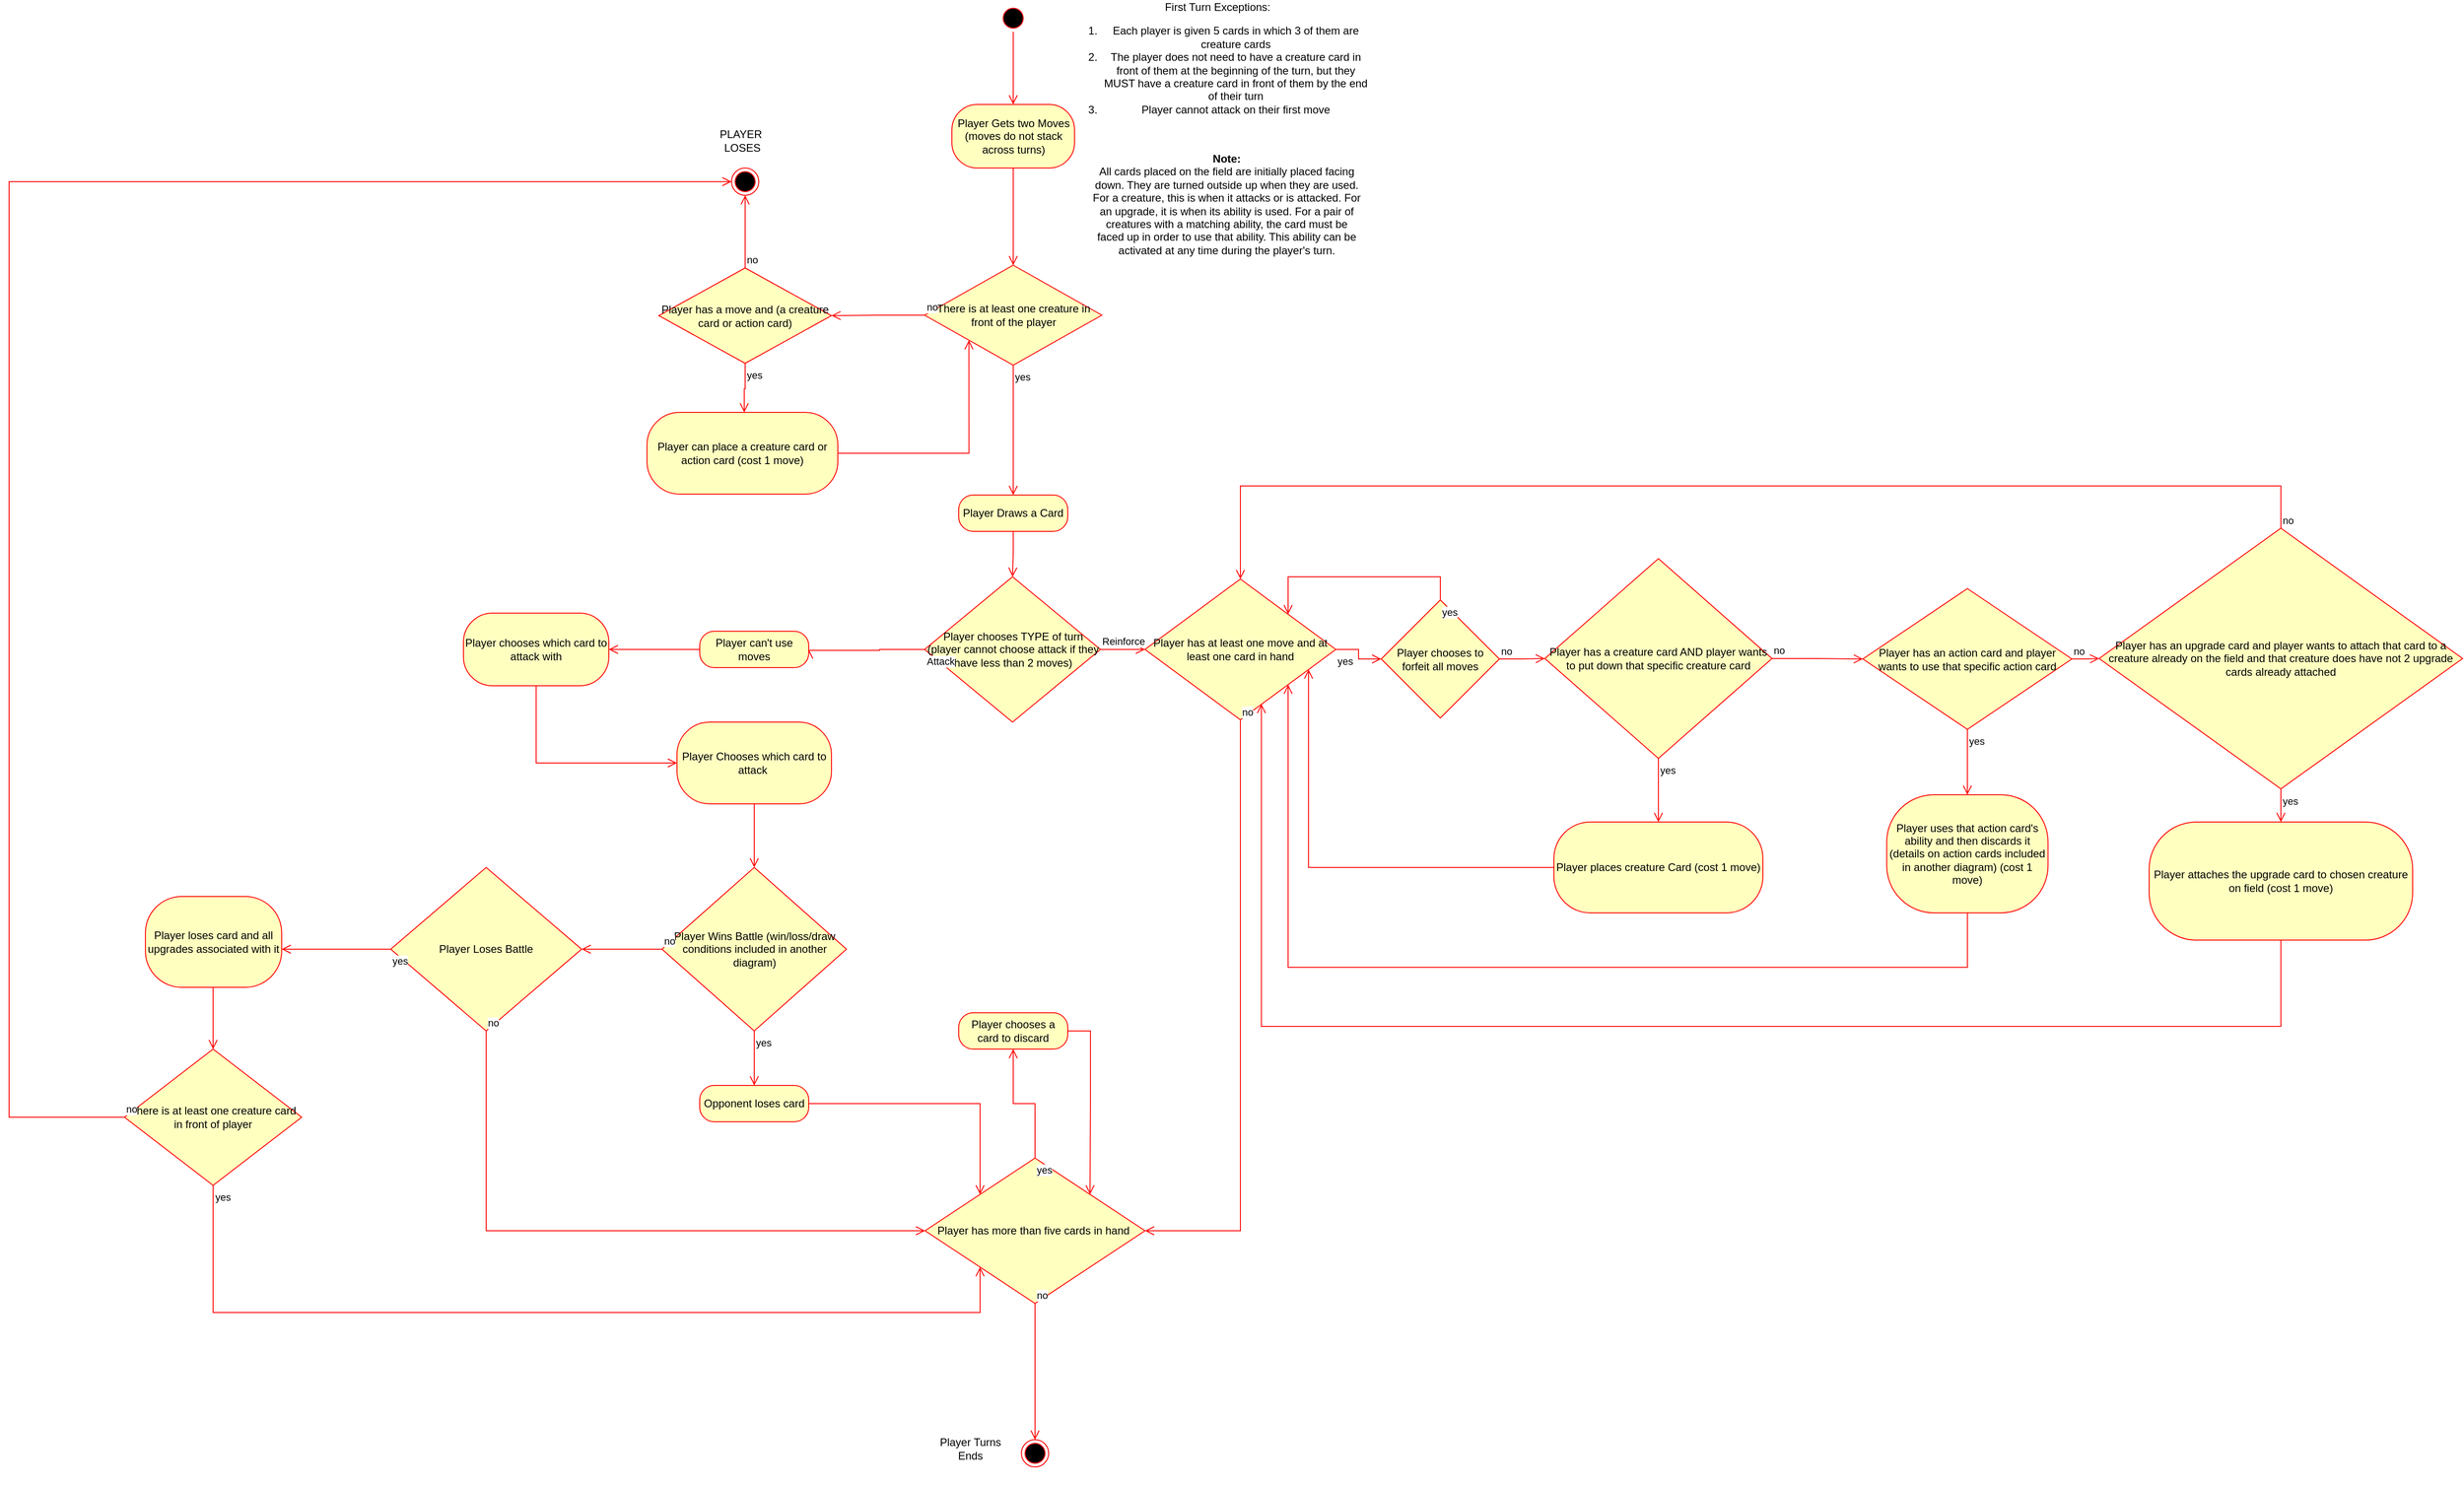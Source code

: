 <mxfile version="21.6.1" type="device">
  <diagram name="Page-1" id="856n5ReWDp7GWS6bLPx3">
    <mxGraphModel dx="1630" dy="496" grid="1" gridSize="10" guides="1" tooltips="1" connect="1" arrows="1" fold="1" page="1" pageScale="1" pageWidth="850" pageHeight="1100" math="0" shadow="0">
      <root>
        <mxCell id="0" />
        <mxCell id="1" parent="0" />
        <mxCell id="zRCv-B-fkHsfVVYk48xq-1" value="" style="ellipse;html=1;shape=startState;fillColor=#000000;strokeColor=#ff0000;" parent="1" vertex="1">
          <mxGeometry x="340" y="10" width="30" height="30" as="geometry" />
        </mxCell>
        <mxCell id="zRCv-B-fkHsfVVYk48xq-2" value="" style="edgeStyle=orthogonalEdgeStyle;html=1;verticalAlign=bottom;endArrow=open;endSize=8;strokeColor=#ff0000;rounded=0;entryX=0.5;entryY=0;entryDx=0;entryDy=0;" parent="1" source="zRCv-B-fkHsfVVYk48xq-1" target="zRCv-B-fkHsfVVYk48xq-13" edge="1">
          <mxGeometry relative="1" as="geometry">
            <mxPoint x="355" y="120" as="targetPoint" />
          </mxGeometry>
        </mxCell>
        <mxCell id="zRCv-B-fkHsfVVYk48xq-3" value="First Turn Exceptions:&lt;br&gt;&lt;ol&gt;&lt;li&gt;Each player is given 5 cards in which 3 of them are creature cards&lt;/li&gt;&lt;li&gt;The player does not need to have a creature card in front of them at the beginning of the turn, but they MUST have a creature card in front of them by the end of their turn&lt;/li&gt;&lt;li&gt;Player cannot attack on their first move&lt;/li&gt;&lt;/ol&gt;" style="text;html=1;strokeColor=none;fillColor=none;align=center;verticalAlign=middle;whiteSpace=wrap;rounded=0;" parent="1" vertex="1">
          <mxGeometry x="410" y="20" width="340" height="110" as="geometry" />
        </mxCell>
        <mxCell id="zRCv-B-fkHsfVVYk48xq-4" value="There is at least one creature in front of the player" style="rhombus;whiteSpace=wrap;html=1;fontColor=#000000;fillColor=#ffffc0;strokeColor=#ff0000;" parent="1" vertex="1">
          <mxGeometry x="257.5" y="297" width="195" height="110" as="geometry" />
        </mxCell>
        <mxCell id="zRCv-B-fkHsfVVYk48xq-5" value="no" style="edgeStyle=orthogonalEdgeStyle;html=1;align=left;verticalAlign=bottom;endArrow=open;endSize=8;strokeColor=#ff0000;rounded=0;entryX=1;entryY=0.5;entryDx=0;entryDy=0;" parent="1" source="zRCv-B-fkHsfVVYk48xq-4" target="zRCv-B-fkHsfVVYk48xq-10" edge="1">
          <mxGeometry x="-1" relative="1" as="geometry">
            <mxPoint x="570" y="352" as="targetPoint" />
          </mxGeometry>
        </mxCell>
        <mxCell id="zRCv-B-fkHsfVVYk48xq-6" value="yes" style="edgeStyle=orthogonalEdgeStyle;html=1;align=left;verticalAlign=top;endArrow=open;endSize=8;strokeColor=#ff0000;rounded=0;entryX=0.5;entryY=0;entryDx=0;entryDy=0;" parent="1" source="zRCv-B-fkHsfVVYk48xq-4" target="zRCv-B-fkHsfVVYk48xq-19" edge="1">
          <mxGeometry x="-1" relative="1" as="geometry">
            <mxPoint x="355" y="487" as="targetPoint" />
          </mxGeometry>
        </mxCell>
        <mxCell id="zRCv-B-fkHsfVVYk48xq-10" value="Player has a move and (a creature card or action card)" style="rhombus;whiteSpace=wrap;html=1;fontColor=#000000;fillColor=#ffffc0;strokeColor=#ff0000;" parent="1" vertex="1">
          <mxGeometry x="-35" y="300" width="190" height="105" as="geometry" />
        </mxCell>
        <mxCell id="zRCv-B-fkHsfVVYk48xq-11" value="no" style="edgeStyle=orthogonalEdgeStyle;html=1;align=left;verticalAlign=bottom;endArrow=open;endSize=8;strokeColor=#ff0000;rounded=0;entryX=0.5;entryY=1;entryDx=0;entryDy=0;" parent="1" source="zRCv-B-fkHsfVVYk48xq-10" target="zRCv-B-fkHsfVVYk48xq-17" edge="1">
          <mxGeometry x="-1" relative="1" as="geometry">
            <mxPoint x="145" y="322" as="targetPoint" />
          </mxGeometry>
        </mxCell>
        <mxCell id="zRCv-B-fkHsfVVYk48xq-12" value="yes" style="edgeStyle=orthogonalEdgeStyle;html=1;align=left;verticalAlign=top;endArrow=open;endSize=8;strokeColor=#ff0000;rounded=0;" parent="1" source="zRCv-B-fkHsfVVYk48xq-10" target="zRCv-B-fkHsfVVYk48xq-15" edge="1">
          <mxGeometry x="-1" relative="1" as="geometry">
            <mxPoint x="60" y="457" as="targetPoint" />
            <Array as="points">
              <mxPoint x="60" y="433" />
              <mxPoint x="59" y="433" />
            </Array>
          </mxGeometry>
        </mxCell>
        <mxCell id="zRCv-B-fkHsfVVYk48xq-13" value="Player Gets two Moves (moves do not stack across turns)" style="rounded=1;whiteSpace=wrap;html=1;arcSize=40;fontColor=#000000;fillColor=#ffffc0;strokeColor=#ff0000;" parent="1" vertex="1">
          <mxGeometry x="287.5" y="120" width="135" height="70" as="geometry" />
        </mxCell>
        <mxCell id="zRCv-B-fkHsfVVYk48xq-14" value="" style="edgeStyle=orthogonalEdgeStyle;html=1;verticalAlign=bottom;endArrow=open;endSize=8;strokeColor=#ff0000;rounded=0;entryX=0.5;entryY=0;entryDx=0;entryDy=0;" parent="1" source="zRCv-B-fkHsfVVYk48xq-13" target="zRCv-B-fkHsfVVYk48xq-4" edge="1">
          <mxGeometry relative="1" as="geometry">
            <mxPoint x="355" y="240" as="targetPoint" />
          </mxGeometry>
        </mxCell>
        <mxCell id="zRCv-B-fkHsfVVYk48xq-15" value="Player can place a creature card or action card (cost 1 move)" style="rounded=1;whiteSpace=wrap;html=1;arcSize=40;fontColor=#000000;fillColor=#ffffc0;strokeColor=#ff0000;" parent="1" vertex="1">
          <mxGeometry x="-48" y="459" width="210" height="90" as="geometry" />
        </mxCell>
        <mxCell id="zRCv-B-fkHsfVVYk48xq-16" value="" style="edgeStyle=orthogonalEdgeStyle;html=1;verticalAlign=bottom;endArrow=open;endSize=8;strokeColor=#ff0000;rounded=0;entryX=0;entryY=1;entryDx=0;entryDy=0;" parent="1" source="zRCv-B-fkHsfVVYk48xq-15" target="zRCv-B-fkHsfVVYk48xq-4" edge="1">
          <mxGeometry relative="1" as="geometry">
            <mxPoint x="665" y="590" as="targetPoint" />
          </mxGeometry>
        </mxCell>
        <mxCell id="zRCv-B-fkHsfVVYk48xq-17" value="" style="ellipse;html=1;shape=endState;fillColor=#000000;strokeColor=#ff0000;" parent="1" vertex="1">
          <mxGeometry x="45" y="190" width="30" height="30" as="geometry" />
        </mxCell>
        <mxCell id="zRCv-B-fkHsfVVYk48xq-18" value="PLAYER&amp;nbsp;&lt;br&gt;LOSES" style="text;html=1;strokeColor=none;fillColor=none;align=center;verticalAlign=middle;whiteSpace=wrap;rounded=0;" parent="1" vertex="1">
          <mxGeometry x="27" y="145" width="60" height="30" as="geometry" />
        </mxCell>
        <mxCell id="zRCv-B-fkHsfVVYk48xq-19" value="Player Draws a Card" style="rounded=1;whiteSpace=wrap;html=1;arcSize=40;fontColor=#000000;fillColor=#ffffc0;strokeColor=#ff0000;" parent="1" vertex="1">
          <mxGeometry x="295" y="550" width="120" height="40" as="geometry" />
        </mxCell>
        <mxCell id="zRCv-B-fkHsfVVYk48xq-20" value="" style="edgeStyle=orthogonalEdgeStyle;html=1;verticalAlign=bottom;endArrow=open;endSize=8;strokeColor=#ff0000;rounded=0;entryX=0.5;entryY=0;entryDx=0;entryDy=0;" parent="1" source="zRCv-B-fkHsfVVYk48xq-19" target="zRCv-B-fkHsfVVYk48xq-23" edge="1">
          <mxGeometry relative="1" as="geometry">
            <mxPoint x="355" y="640" as="targetPoint" />
          </mxGeometry>
        </mxCell>
        <mxCell id="zRCv-B-fkHsfVVYk48xq-23" value="Player chooses TYPE of turn&lt;br&gt;(player cannot choose attack if they have less than 2 moves)" style="rhombus;whiteSpace=wrap;html=1;fontColor=#000000;fillColor=#ffffc0;strokeColor=#ff0000;" parent="1" vertex="1">
          <mxGeometry x="257.5" y="640" width="193.5" height="160" as="geometry" />
        </mxCell>
        <mxCell id="zRCv-B-fkHsfVVYk48xq-24" value="Reinforce" style="edgeStyle=orthogonalEdgeStyle;html=1;align=left;verticalAlign=bottom;endArrow=open;endSize=8;strokeColor=#ff0000;rounded=0;entryX=0;entryY=0.5;entryDx=0;entryDy=0;" parent="1" source="zRCv-B-fkHsfVVYk48xq-23" target="zRCv-B-fkHsfVVYk48xq-56" edge="1">
          <mxGeometry x="-1" relative="1" as="geometry">
            <mxPoint x="540" y="720" as="targetPoint" />
          </mxGeometry>
        </mxCell>
        <mxCell id="zRCv-B-fkHsfVVYk48xq-25" value="Attack" style="edgeStyle=orthogonalEdgeStyle;html=1;align=left;verticalAlign=top;endArrow=open;endSize=8;strokeColor=#ff0000;rounded=0;entryX=1;entryY=0.5;entryDx=0;entryDy=0;" parent="1" source="zRCv-B-fkHsfVVYk48xq-23" target="zRCv-B-fkHsfVVYk48xq-54" edge="1">
          <mxGeometry x="-1" relative="1" as="geometry">
            <mxPoint x="200" y="720" as="targetPoint" />
            <Array as="points">
              <mxPoint x="208" y="720" />
              <mxPoint x="208" y="721" />
            </Array>
            <mxPoint as="offset" />
          </mxGeometry>
        </mxCell>
        <mxCell id="zRCv-B-fkHsfVVYk48xq-29" value="Player chooses which card to attack with" style="rounded=1;whiteSpace=wrap;html=1;arcSize=40;fontColor=#000000;fillColor=#ffffc0;strokeColor=#ff0000;" parent="1" vertex="1">
          <mxGeometry x="-250" y="680" width="160" height="80" as="geometry" />
        </mxCell>
        <mxCell id="zRCv-B-fkHsfVVYk48xq-30" value="" style="edgeStyle=orthogonalEdgeStyle;html=1;verticalAlign=bottom;endArrow=open;endSize=8;strokeColor=#ff0000;rounded=0;entryX=0;entryY=0.5;entryDx=0;entryDy=0;" parent="1" source="zRCv-B-fkHsfVVYk48xq-29" target="zRCv-B-fkHsfVVYk48xq-31" edge="1">
          <mxGeometry relative="1" as="geometry">
            <mxPoint x="70" y="790" as="targetPoint" />
            <Array as="points">
              <mxPoint x="-170" y="845" />
            </Array>
          </mxGeometry>
        </mxCell>
        <mxCell id="zRCv-B-fkHsfVVYk48xq-31" value="Player Chooses which card to attack&amp;nbsp;" style="rounded=1;whiteSpace=wrap;html=1;arcSize=40;fontColor=#000000;fillColor=#ffffc0;strokeColor=#ff0000;" parent="1" vertex="1">
          <mxGeometry x="-15" y="800" width="170" height="90" as="geometry" />
        </mxCell>
        <mxCell id="zRCv-B-fkHsfVVYk48xq-32" value="" style="edgeStyle=orthogonalEdgeStyle;html=1;verticalAlign=bottom;endArrow=open;endSize=8;strokeColor=#ff0000;rounded=0;entryX=0.5;entryY=0;entryDx=0;entryDy=0;" parent="1" source="zRCv-B-fkHsfVVYk48xq-31" target="zRCv-B-fkHsfVVYk48xq-33" edge="1">
          <mxGeometry relative="1" as="geometry">
            <mxPoint x="70" y="930" as="targetPoint" />
            <Array as="points">
              <mxPoint x="70" y="950" />
            </Array>
          </mxGeometry>
        </mxCell>
        <mxCell id="zRCv-B-fkHsfVVYk48xq-33" value="Player Wins Battle (win/loss/draw conditions included in another diagram)" style="rhombus;whiteSpace=wrap;html=1;fontColor=#000000;fillColor=#ffffc0;strokeColor=#ff0000;" parent="1" vertex="1">
          <mxGeometry x="-31.5" y="960" width="203" height="180" as="geometry" />
        </mxCell>
        <mxCell id="zRCv-B-fkHsfVVYk48xq-34" value="no" style="edgeStyle=orthogonalEdgeStyle;html=1;align=left;verticalAlign=bottom;endArrow=open;endSize=8;strokeColor=#ff0000;rounded=0;exitX=0;exitY=0.5;exitDx=0;exitDy=0;" parent="1" source="zRCv-B-fkHsfVVYk48xq-33" edge="1">
          <mxGeometry x="-1" relative="1" as="geometry">
            <mxPoint x="-120" y="1050" as="targetPoint" />
            <Array as="points">
              <mxPoint x="-80" y="1050" />
              <mxPoint x="-80" y="1050" />
            </Array>
          </mxGeometry>
        </mxCell>
        <mxCell id="zRCv-B-fkHsfVVYk48xq-35" value="yes" style="edgeStyle=orthogonalEdgeStyle;html=1;align=left;verticalAlign=top;endArrow=open;endSize=8;strokeColor=#ff0000;rounded=0;entryX=0.5;entryY=0;entryDx=0;entryDy=0;" parent="1" source="zRCv-B-fkHsfVVYk48xq-33" target="zRCv-B-fkHsfVVYk48xq-43" edge="1">
          <mxGeometry x="-1" relative="1" as="geometry">
            <mxPoint x="70" y="1190" as="targetPoint" />
          </mxGeometry>
        </mxCell>
        <mxCell id="zRCv-B-fkHsfVVYk48xq-37" value="Player Turns Ends" style="text;html=1;strokeColor=none;fillColor=none;align=center;verticalAlign=middle;whiteSpace=wrap;rounded=0;" parent="1" vertex="1">
          <mxGeometry x="257.5" y="1560" width="100" height="80" as="geometry" />
        </mxCell>
        <mxCell id="zRCv-B-fkHsfVVYk48xq-38" value="Player Loses Battle" style="rhombus;whiteSpace=wrap;html=1;fontColor=#000000;fillColor=#ffffc0;strokeColor=#ff0000;" parent="1" vertex="1">
          <mxGeometry x="-330" y="960" width="210" height="180" as="geometry" />
        </mxCell>
        <mxCell id="zRCv-B-fkHsfVVYk48xq-39" value="no" style="edgeStyle=orthogonalEdgeStyle;html=1;align=left;verticalAlign=bottom;endArrow=open;endSize=8;strokeColor=#ff0000;rounded=0;entryX=0;entryY=0.5;entryDx=0;entryDy=0;" parent="1" source="zRCv-B-fkHsfVVYk48xq-38" target="zRCv-B-fkHsfVVYk48xq-107" edge="1">
          <mxGeometry x="-1" relative="1" as="geometry">
            <mxPoint x="200" y="1340" as="targetPoint" />
            <Array as="points">
              <mxPoint x="-225" y="1360" />
            </Array>
          </mxGeometry>
        </mxCell>
        <mxCell id="zRCv-B-fkHsfVVYk48xq-40" value="yes" style="edgeStyle=orthogonalEdgeStyle;html=1;align=left;verticalAlign=top;endArrow=open;endSize=8;strokeColor=#ff0000;rounded=0;entryX=1;entryY=0.58;entryDx=0;entryDy=0;entryPerimeter=0;" parent="1" source="zRCv-B-fkHsfVVYk48xq-38" target="zRCv-B-fkHsfVVYk48xq-49" edge="1">
          <mxGeometry x="-1" relative="1" as="geometry">
            <mxPoint x="-440" y="1050" as="targetPoint" />
          </mxGeometry>
        </mxCell>
        <mxCell id="zRCv-B-fkHsfVVYk48xq-43" value="Opponent loses card" style="rounded=1;whiteSpace=wrap;html=1;arcSize=40;fontColor=#000000;fillColor=#ffffc0;strokeColor=#ff0000;" parent="1" vertex="1">
          <mxGeometry x="10" y="1200" width="120" height="40" as="geometry" />
        </mxCell>
        <mxCell id="zRCv-B-fkHsfVVYk48xq-44" value="" style="edgeStyle=orthogonalEdgeStyle;html=1;verticalAlign=bottom;endArrow=open;endSize=8;strokeColor=#ff0000;rounded=0;entryX=0;entryY=0;entryDx=0;entryDy=0;" parent="1" source="zRCv-B-fkHsfVVYk48xq-43" target="zRCv-B-fkHsfVVYk48xq-107" edge="1">
          <mxGeometry relative="1" as="geometry">
            <mxPoint x="215" y="1325" as="targetPoint" />
          </mxGeometry>
        </mxCell>
        <mxCell id="zRCv-B-fkHsfVVYk48xq-49" value="Player loses card and all upgrades associated with it" style="rounded=1;whiteSpace=wrap;html=1;arcSize=40;fontColor=#000000;fillColor=#ffffc0;strokeColor=#ff0000;" parent="1" vertex="1">
          <mxGeometry x="-600" y="992" width="150" height="100" as="geometry" />
        </mxCell>
        <mxCell id="zRCv-B-fkHsfVVYk48xq-50" value="" style="edgeStyle=orthogonalEdgeStyle;html=1;verticalAlign=bottom;endArrow=open;endSize=8;strokeColor=#ff0000;rounded=0;entryX=0.5;entryY=0;entryDx=0;entryDy=0;" parent="1" source="zRCv-B-fkHsfVVYk48xq-49" target="zRCv-B-fkHsfVVYk48xq-51" edge="1">
          <mxGeometry relative="1" as="geometry">
            <mxPoint x="-520" y="1130" as="targetPoint" />
            <Array as="points">
              <mxPoint x="-525" y="1160" />
            </Array>
          </mxGeometry>
        </mxCell>
        <mxCell id="zRCv-B-fkHsfVVYk48xq-51" value="There is at least one creature card in front of player" style="rhombus;whiteSpace=wrap;html=1;fontColor=#000000;fillColor=#ffffc0;strokeColor=#ff0000;" parent="1" vertex="1">
          <mxGeometry x="-623" y="1160" width="195" height="150" as="geometry" />
        </mxCell>
        <mxCell id="zRCv-B-fkHsfVVYk48xq-52" value="no" style="edgeStyle=orthogonalEdgeStyle;html=1;align=left;verticalAlign=bottom;endArrow=open;endSize=8;strokeColor=#ff0000;rounded=0;entryX=0;entryY=0.5;entryDx=0;entryDy=0;" parent="1" source="zRCv-B-fkHsfVVYk48xq-51" target="zRCv-B-fkHsfVVYk48xq-17" edge="1">
          <mxGeometry x="-1" relative="1" as="geometry">
            <mxPoint x="-750" y="980" as="targetPoint" />
            <Array as="points">
              <mxPoint x="-750" y="1235" />
              <mxPoint x="-750" y="205" />
            </Array>
          </mxGeometry>
        </mxCell>
        <mxCell id="zRCv-B-fkHsfVVYk48xq-53" value="yes" style="edgeStyle=orthogonalEdgeStyle;html=1;align=left;verticalAlign=top;endArrow=open;endSize=8;strokeColor=#ff0000;rounded=0;entryX=0;entryY=1;entryDx=0;entryDy=0;" parent="1" source="zRCv-B-fkHsfVVYk48xq-51" target="zRCv-B-fkHsfVVYk48xq-107" edge="1">
          <mxGeometry x="-1" relative="1" as="geometry">
            <mxPoint x="215" y="1355" as="targetPoint" />
            <Array as="points">
              <mxPoint x="-525" y="1450" />
              <mxPoint x="319" y="1450" />
            </Array>
          </mxGeometry>
        </mxCell>
        <mxCell id="zRCv-B-fkHsfVVYk48xq-54" value="Player can&#39;t use moves" style="rounded=1;whiteSpace=wrap;html=1;arcSize=40;fontColor=#000000;fillColor=#ffffc0;strokeColor=#ff0000;" parent="1" vertex="1">
          <mxGeometry x="10" y="700" width="120" height="40" as="geometry" />
        </mxCell>
        <mxCell id="zRCv-B-fkHsfVVYk48xq-55" value="" style="edgeStyle=orthogonalEdgeStyle;html=1;verticalAlign=bottom;endArrow=open;endSize=8;strokeColor=#ff0000;rounded=0;" parent="1" source="zRCv-B-fkHsfVVYk48xq-54" target="zRCv-B-fkHsfVVYk48xq-29" edge="1">
          <mxGeometry relative="1" as="geometry">
            <mxPoint x="102" y="790" as="targetPoint" />
          </mxGeometry>
        </mxCell>
        <mxCell id="zRCv-B-fkHsfVVYk48xq-56" value="Player has at least one move and at least one card in hand" style="rhombus;whiteSpace=wrap;html=1;fontColor=#000000;fillColor=#ffffc0;strokeColor=#ff0000;" parent="1" vertex="1">
          <mxGeometry x="500" y="642.5" width="210" height="155" as="geometry" />
        </mxCell>
        <mxCell id="zRCv-B-fkHsfVVYk48xq-57" value="no" style="edgeStyle=orthogonalEdgeStyle;html=1;align=left;verticalAlign=bottom;endArrow=open;endSize=8;strokeColor=#ff0000;rounded=0;exitX=0.5;exitY=1;exitDx=0;exitDy=0;entryX=1;entryY=0.5;entryDx=0;entryDy=0;" parent="1" source="zRCv-B-fkHsfVVYk48xq-56" target="zRCv-B-fkHsfVVYk48xq-107" edge="1">
          <mxGeometry x="-1" relative="1" as="geometry">
            <mxPoint x="605" y="1440" as="targetPoint" />
          </mxGeometry>
        </mxCell>
        <mxCell id="zRCv-B-fkHsfVVYk48xq-58" value="yes" style="edgeStyle=orthogonalEdgeStyle;html=1;align=left;verticalAlign=top;endArrow=open;endSize=8;strokeColor=#ff0000;rounded=0;entryX=0;entryY=0.5;entryDx=0;entryDy=0;" parent="1" source="zRCv-B-fkHsfVVYk48xq-56" target="zRCv-B-fkHsfVVYk48xq-104" edge="1">
          <mxGeometry x="-1" relative="1" as="geometry">
            <mxPoint x="690" y="600" as="targetPoint" />
          </mxGeometry>
        </mxCell>
        <mxCell id="zRCv-B-fkHsfVVYk48xq-59" value="Player has a creature card AND player wants to put down that specific creature card" style="rhombus;whiteSpace=wrap;html=1;fontColor=#000000;fillColor=#ffffc0;strokeColor=#ff0000;" parent="1" vertex="1">
          <mxGeometry x="940" y="620" width="250" height="220" as="geometry" />
        </mxCell>
        <mxCell id="zRCv-B-fkHsfVVYk48xq-60" value="no" style="edgeStyle=orthogonalEdgeStyle;html=1;align=left;verticalAlign=bottom;endArrow=open;endSize=8;strokeColor=#ff0000;rounded=0;entryX=0;entryY=0.5;entryDx=0;entryDy=0;" parent="1" source="zRCv-B-fkHsfVVYk48xq-59" target="zRCv-B-fkHsfVVYk48xq-64" edge="1">
          <mxGeometry x="-1" relative="1" as="geometry">
            <mxPoint x="1110" y="730" as="targetPoint" />
          </mxGeometry>
        </mxCell>
        <mxCell id="zRCv-B-fkHsfVVYk48xq-61" value="yes" style="edgeStyle=orthogonalEdgeStyle;html=1;align=left;verticalAlign=top;endArrow=open;endSize=8;strokeColor=#ff0000;rounded=0;entryX=0.5;entryY=0;entryDx=0;entryDy=0;" parent="1" source="zRCv-B-fkHsfVVYk48xq-59" target="zRCv-B-fkHsfVVYk48xq-62" edge="1">
          <mxGeometry x="-1" relative="1" as="geometry">
            <mxPoint x="905" y="890" as="targetPoint" />
          </mxGeometry>
        </mxCell>
        <mxCell id="zRCv-B-fkHsfVVYk48xq-62" value="Player places creature Card (cost 1 move)" style="rounded=1;whiteSpace=wrap;html=1;arcSize=40;fontColor=#000000;fillColor=#ffffc0;strokeColor=#ff0000;" parent="1" vertex="1">
          <mxGeometry x="950" y="910" width="230" height="100" as="geometry" />
        </mxCell>
        <mxCell id="zRCv-B-fkHsfVVYk48xq-63" value="" style="edgeStyle=orthogonalEdgeStyle;html=1;verticalAlign=bottom;endArrow=open;endSize=8;strokeColor=#ff0000;rounded=0;exitX=0;exitY=0.5;exitDx=0;exitDy=0;entryX=0.857;entryY=0.642;entryDx=0;entryDy=0;entryPerimeter=0;" parent="1" source="zRCv-B-fkHsfVVYk48xq-62" target="zRCv-B-fkHsfVVYk48xq-56" edge="1">
          <mxGeometry relative="1" as="geometry">
            <mxPoint x="680" y="750" as="targetPoint" />
            <mxPoint x="760" y="907" as="sourcePoint" />
          </mxGeometry>
        </mxCell>
        <mxCell id="zRCv-B-fkHsfVVYk48xq-64" value="Player has an action card and player wants to use that specific action card" style="rhombus;whiteSpace=wrap;html=1;fontColor=#000000;fillColor=#ffffc0;strokeColor=#ff0000;" parent="1" vertex="1">
          <mxGeometry x="1290" y="653" width="230" height="155" as="geometry" />
        </mxCell>
        <mxCell id="zRCv-B-fkHsfVVYk48xq-65" value="no" style="edgeStyle=orthogonalEdgeStyle;html=1;align=left;verticalAlign=bottom;endArrow=open;endSize=8;strokeColor=#ff0000;rounded=0;entryX=0;entryY=0.5;entryDx=0;entryDy=0;" parent="1" source="zRCv-B-fkHsfVVYk48xq-64" target="zRCv-B-fkHsfVVYk48xq-69" edge="1">
          <mxGeometry x="-1" relative="1" as="geometry">
            <mxPoint x="1420" y="730" as="targetPoint" />
          </mxGeometry>
        </mxCell>
        <mxCell id="zRCv-B-fkHsfVVYk48xq-66" value="yes" style="edgeStyle=orthogonalEdgeStyle;html=1;align=left;verticalAlign=top;endArrow=open;endSize=8;strokeColor=#ff0000;rounded=0;entryX=0.5;entryY=0;entryDx=0;entryDy=0;" parent="1" source="zRCv-B-fkHsfVVYk48xq-64" target="zRCv-B-fkHsfVVYk48xq-67" edge="1">
          <mxGeometry x="-1" relative="1" as="geometry">
            <mxPoint x="1245" y="870" as="targetPoint" />
          </mxGeometry>
        </mxCell>
        <mxCell id="zRCv-B-fkHsfVVYk48xq-67" value="Player uses that action card&#39;s ability and then discards it (details on action cards included in another diagram) (cost 1 move)" style="rounded=1;whiteSpace=wrap;html=1;arcSize=40;fontColor=#000000;fillColor=#ffffc0;strokeColor=#ff0000;" parent="1" vertex="1">
          <mxGeometry x="1316.25" y="880" width="177.5" height="130" as="geometry" />
        </mxCell>
        <mxCell id="zRCv-B-fkHsfVVYk48xq-68" value="" style="edgeStyle=orthogonalEdgeStyle;html=1;verticalAlign=bottom;endArrow=open;endSize=8;strokeColor=#ff0000;rounded=0;entryX=1;entryY=1;entryDx=0;entryDy=0;" parent="1" source="zRCv-B-fkHsfVVYk48xq-67" target="zRCv-B-fkHsfVVYk48xq-56" edge="1">
          <mxGeometry relative="1" as="geometry">
            <mxPoint x="1245" y="1020" as="targetPoint" />
            <Array as="points">
              <mxPoint x="1405" y="1070" />
              <mxPoint x="658" y="1070" />
            </Array>
          </mxGeometry>
        </mxCell>
        <mxCell id="zRCv-B-fkHsfVVYk48xq-69" value="Player has an upgrade card and player wants to attach that card to a creature already on the field and that creature does have not 2 upgrade cards already attached" style="rhombus;whiteSpace=wrap;html=1;fontColor=#000000;fillColor=#ffffc0;strokeColor=#ff0000;" parent="1" vertex="1">
          <mxGeometry x="1550" y="586.5" width="400" height="287" as="geometry" />
        </mxCell>
        <mxCell id="zRCv-B-fkHsfVVYk48xq-70" value="no" style="edgeStyle=orthogonalEdgeStyle;html=1;align=left;verticalAlign=bottom;endArrow=open;endSize=8;strokeColor=#ff0000;rounded=0;entryX=0.5;entryY=0;entryDx=0;entryDy=0;exitX=0.5;exitY=0;exitDx=0;exitDy=0;" parent="1" source="zRCv-B-fkHsfVVYk48xq-69" target="zRCv-B-fkHsfVVYk48xq-56" edge="1">
          <mxGeometry x="-1" relative="1" as="geometry">
            <mxPoint x="1960" y="790" as="targetPoint" />
            <Array as="points">
              <mxPoint x="1750" y="540" />
              <mxPoint x="605" y="540" />
            </Array>
          </mxGeometry>
        </mxCell>
        <mxCell id="zRCv-B-fkHsfVVYk48xq-71" value="yes" style="edgeStyle=orthogonalEdgeStyle;html=1;align=left;verticalAlign=top;endArrow=open;endSize=8;strokeColor=#ff0000;rounded=0;entryX=0.5;entryY=0;entryDx=0;entryDy=0;" parent="1" source="zRCv-B-fkHsfVVYk48xq-69" target="zRCv-B-fkHsfVVYk48xq-72" edge="1">
          <mxGeometry x="-1" relative="1" as="geometry">
            <mxPoint x="1750" y="460" as="targetPoint" />
          </mxGeometry>
        </mxCell>
        <mxCell id="zRCv-B-fkHsfVVYk48xq-72" value="Player attaches the upgrade card to chosen creature on field (cost 1 move)" style="rounded=1;whiteSpace=wrap;html=1;arcSize=40;fontColor=#000000;fillColor=#ffffc0;strokeColor=#ff0000;" parent="1" vertex="1">
          <mxGeometry x="1605" y="910" width="290" height="130" as="geometry" />
        </mxCell>
        <mxCell id="zRCv-B-fkHsfVVYk48xq-73" value="" style="edgeStyle=orthogonalEdgeStyle;html=1;verticalAlign=bottom;endArrow=open;endSize=8;strokeColor=#ff0000;rounded=0;exitX=0.5;exitY=1;exitDx=0;exitDy=0;entryX=0.61;entryY=0.887;entryDx=0;entryDy=0;entryPerimeter=0;" parent="1" source="zRCv-B-fkHsfVVYk48xq-72" target="zRCv-B-fkHsfVVYk48xq-56" edge="1">
          <mxGeometry relative="1" as="geometry">
            <mxPoint x="628" y="790" as="targetPoint" />
            <mxPoint x="1630" y="1075" as="sourcePoint" />
            <Array as="points">
              <mxPoint x="1750" y="1135" />
              <mxPoint x="628" y="1135" />
            </Array>
          </mxGeometry>
        </mxCell>
        <mxCell id="zRCv-B-fkHsfVVYk48xq-104" value="Player chooses to forfeit all moves" style="rhombus;whiteSpace=wrap;html=1;fontColor=#000000;fillColor=#ffffc0;strokeColor=#ff0000;" parent="1" vertex="1">
          <mxGeometry x="760" y="665.5" width="130" height="130" as="geometry" />
        </mxCell>
        <mxCell id="zRCv-B-fkHsfVVYk48xq-105" value="no" style="edgeStyle=orthogonalEdgeStyle;html=1;align=left;verticalAlign=bottom;endArrow=open;endSize=8;strokeColor=#ff0000;rounded=0;entryX=0;entryY=0.5;entryDx=0;entryDy=0;" parent="1" source="zRCv-B-fkHsfVVYk48xq-104" target="zRCv-B-fkHsfVVYk48xq-59" edge="1">
          <mxGeometry x="-1" relative="1" as="geometry">
            <mxPoint x="880" y="690" as="targetPoint" />
          </mxGeometry>
        </mxCell>
        <mxCell id="zRCv-B-fkHsfVVYk48xq-106" value="yes" style="edgeStyle=orthogonalEdgeStyle;html=1;align=left;verticalAlign=top;endArrow=open;endSize=8;strokeColor=#ff0000;rounded=0;entryX=1;entryY=0;entryDx=0;entryDy=0;" parent="1" source="zRCv-B-fkHsfVVYk48xq-104" target="zRCv-B-fkHsfVVYk48xq-56" edge="1">
          <mxGeometry x="-1" relative="1" as="geometry">
            <mxPoint x="820" y="620" as="targetPoint" />
            <Array as="points">
              <mxPoint x="825" y="640" />
              <mxPoint x="658" y="640" />
            </Array>
          </mxGeometry>
        </mxCell>
        <mxCell id="zRCv-B-fkHsfVVYk48xq-107" value="Player has more than five cards in hand&amp;nbsp;" style="rhombus;whiteSpace=wrap;html=1;fontColor=#000000;fillColor=#ffffc0;strokeColor=#ff0000;" parent="1" vertex="1">
          <mxGeometry x="258" y="1280" width="242" height="160" as="geometry" />
        </mxCell>
        <mxCell id="zRCv-B-fkHsfVVYk48xq-108" value="no" style="edgeStyle=orthogonalEdgeStyle;html=1;align=left;verticalAlign=bottom;endArrow=open;endSize=8;strokeColor=#ff0000;rounded=0;entryX=0.5;entryY=0;entryDx=0;entryDy=0;" parent="1" source="zRCv-B-fkHsfVVYk48xq-107" target="zRCv-B-fkHsfVVYk48xq-110" edge="1">
          <mxGeometry x="-1" relative="1" as="geometry">
            <mxPoint x="379" y="1550" as="targetPoint" />
          </mxGeometry>
        </mxCell>
        <mxCell id="zRCv-B-fkHsfVVYk48xq-109" value="yes" style="edgeStyle=orthogonalEdgeStyle;html=1;align=left;verticalAlign=top;endArrow=open;endSize=8;strokeColor=#ff0000;rounded=0;entryX=0.5;entryY=1;entryDx=0;entryDy=0;" parent="1" source="zRCv-B-fkHsfVVYk48xq-107" target="zRCv-B-fkHsfVVYk48xq-111" edge="1">
          <mxGeometry x="-1" relative="1" as="geometry">
            <mxPoint x="380" y="1210" as="targetPoint" />
          </mxGeometry>
        </mxCell>
        <mxCell id="zRCv-B-fkHsfVVYk48xq-110" value="" style="ellipse;html=1;shape=endState;fillColor=#000000;strokeColor=#ff0000;" parent="1" vertex="1">
          <mxGeometry x="364" y="1590" width="30" height="30" as="geometry" />
        </mxCell>
        <mxCell id="zRCv-B-fkHsfVVYk48xq-111" value="Player chooses a card to discard" style="rounded=1;whiteSpace=wrap;html=1;arcSize=40;fontColor=#000000;fillColor=#ffffc0;strokeColor=#ff0000;" parent="1" vertex="1">
          <mxGeometry x="295" y="1120" width="120" height="40" as="geometry" />
        </mxCell>
        <mxCell id="zRCv-B-fkHsfVVYk48xq-112" value="" style="edgeStyle=orthogonalEdgeStyle;html=1;verticalAlign=bottom;endArrow=open;endSize=8;strokeColor=#ff0000;rounded=0;entryX=1;entryY=0;entryDx=0;entryDy=0;" parent="1" source="zRCv-B-fkHsfVVYk48xq-111" target="zRCv-B-fkHsfVVYk48xq-107" edge="1">
          <mxGeometry relative="1" as="geometry">
            <mxPoint x="507" y="1150" as="targetPoint" />
            <Array as="points">
              <mxPoint x="440" y="1140" />
              <mxPoint x="440" y="1220" />
            </Array>
          </mxGeometry>
        </mxCell>
        <mxCell id="UGb1xR8yWrEwHCcMsJ3f-1" value="&lt;b&gt;Note:&lt;/b&gt;&lt;br&gt;All cards placed on the field are initially placed facing down. They are turned outside up when they are used. For a creature, this is when it attacks or is attacked. For an upgrade, it is when its ability is used. For a pair of creatures with a matching ability, the card must be faced up in order to use that ability. This ability can be activated at any time during the player&#39;s turn." style="text;html=1;strokeColor=none;fillColor=none;align=center;verticalAlign=middle;whiteSpace=wrap;rounded=0;" parent="1" vertex="1">
          <mxGeometry x="440" y="160" width="300" height="140" as="geometry" />
        </mxCell>
      </root>
    </mxGraphModel>
  </diagram>
</mxfile>
